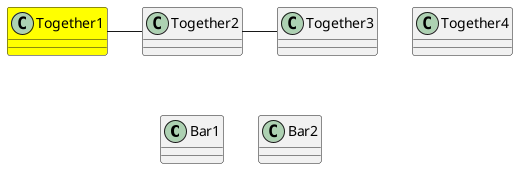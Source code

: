 @startuml

class Bar1
class Bar2
together {
    class Together1 #Yellow
    class Together2
    class Together3
}
class Together4

Together1 - Together2
Together2 - Together3
Together2 -[hidden]-> Bar1
Bar1 -[hidden]> Bar2

@enduml
